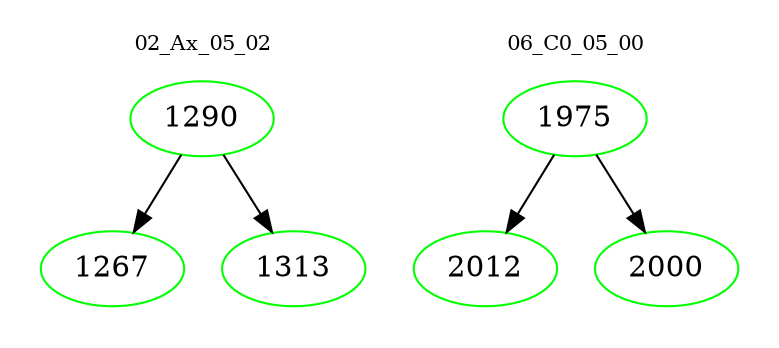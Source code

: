 digraph{
subgraph cluster_0 {
color = white
label = "02_Ax_05_02";
fontsize=10;
T0_1290 [label="1290", color="green"]
T0_1290 -> T0_1267 [color="black"]
T0_1267 [label="1267", color="green"]
T0_1290 -> T0_1313 [color="black"]
T0_1313 [label="1313", color="green"]
}
subgraph cluster_1 {
color = white
label = "06_C0_05_00";
fontsize=10;
T1_1975 [label="1975", color="green"]
T1_1975 -> T1_2012 [color="black"]
T1_2012 [label="2012", color="green"]
T1_1975 -> T1_2000 [color="black"]
T1_2000 [label="2000", color="green"]
}
}
